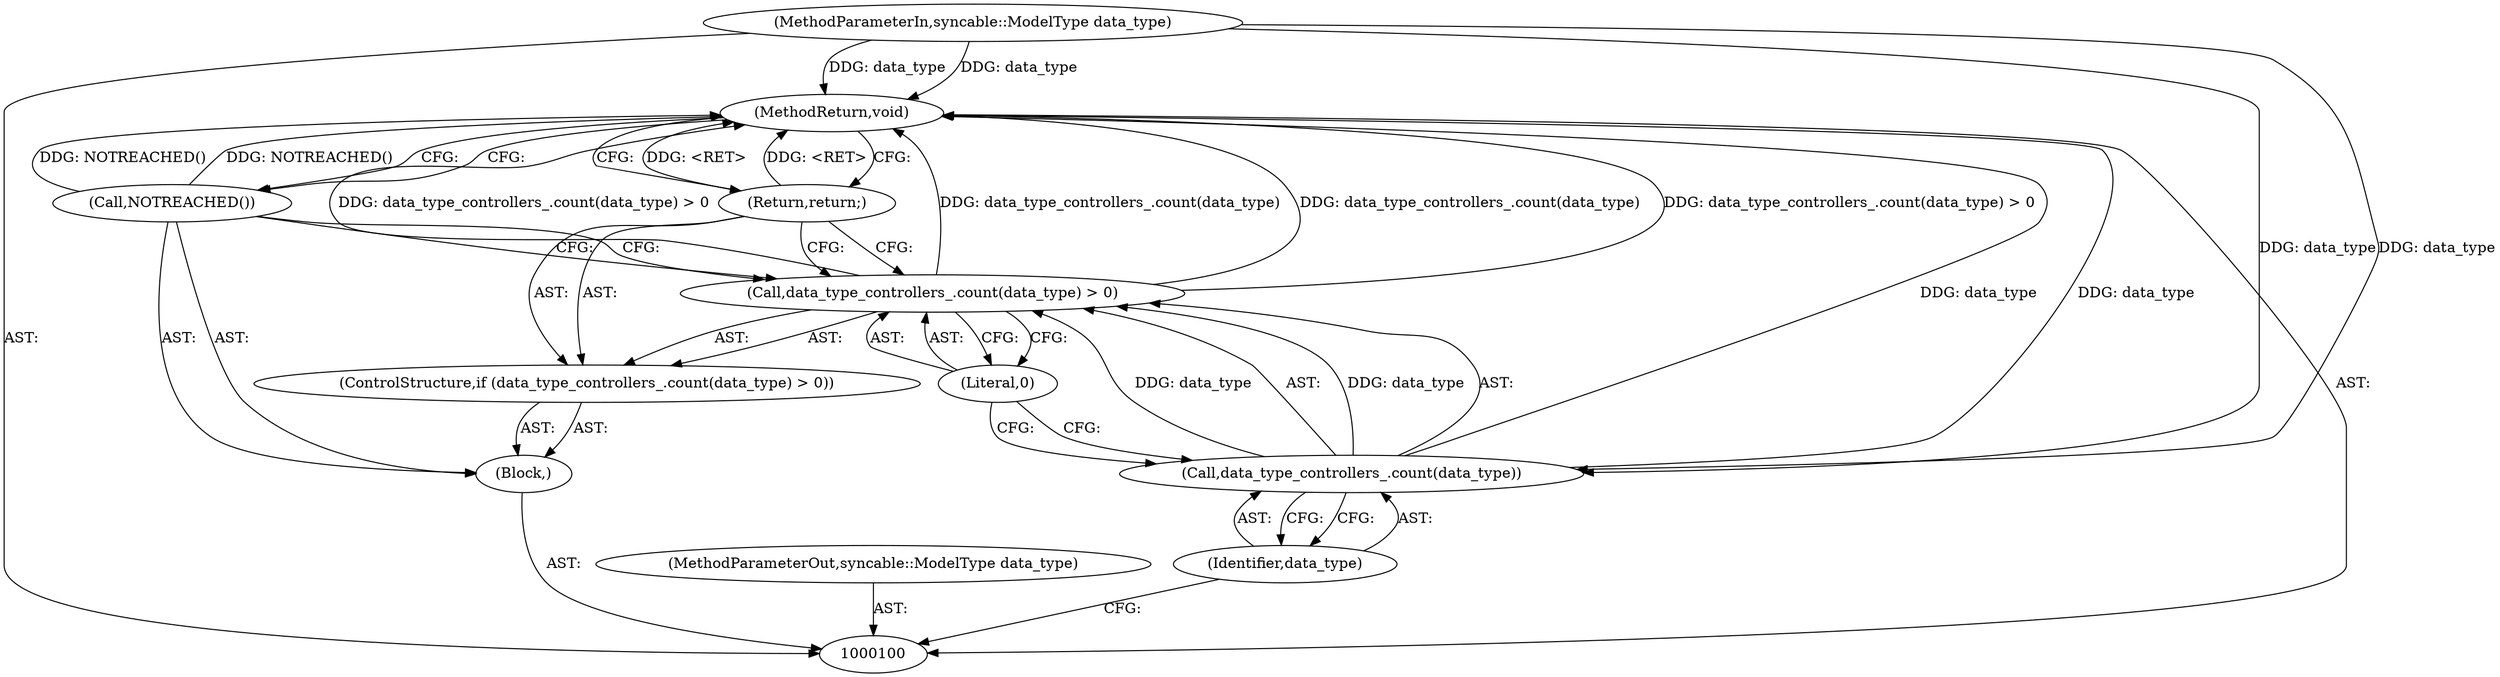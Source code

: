 digraph "0_Chrome_fcd3a7a671ecf2d5f46ea34787d27507a914d2f5_2" {
"1000110" [label="(MethodReturn,void)"];
"1000101" [label="(MethodParameterIn,syncable::ModelType data_type)"];
"1000127" [label="(MethodParameterOut,syncable::ModelType data_type)"];
"1000102" [label="(Block,)"];
"1000103" [label="(ControlStructure,if (data_type_controllers_.count(data_type) > 0))"];
"1000106" [label="(Identifier,data_type)"];
"1000107" [label="(Literal,0)"];
"1000104" [label="(Call,data_type_controllers_.count(data_type) > 0)"];
"1000105" [label="(Call,data_type_controllers_.count(data_type))"];
"1000108" [label="(Return,return;)"];
"1000109" [label="(Call,NOTREACHED())"];
"1000110" -> "1000100"  [label="AST: "];
"1000110" -> "1000108"  [label="CFG: "];
"1000110" -> "1000109"  [label="CFG: "];
"1000108" -> "1000110"  [label="DDG: <RET>"];
"1000104" -> "1000110"  [label="DDG: data_type_controllers_.count(data_type) > 0"];
"1000104" -> "1000110"  [label="DDG: data_type_controllers_.count(data_type)"];
"1000101" -> "1000110"  [label="DDG: data_type"];
"1000105" -> "1000110"  [label="DDG: data_type"];
"1000109" -> "1000110"  [label="DDG: NOTREACHED()"];
"1000101" -> "1000100"  [label="AST: "];
"1000101" -> "1000110"  [label="DDG: data_type"];
"1000101" -> "1000105"  [label="DDG: data_type"];
"1000127" -> "1000100"  [label="AST: "];
"1000102" -> "1000100"  [label="AST: "];
"1000103" -> "1000102"  [label="AST: "];
"1000109" -> "1000102"  [label="AST: "];
"1000103" -> "1000102"  [label="AST: "];
"1000104" -> "1000103"  [label="AST: "];
"1000108" -> "1000103"  [label="AST: "];
"1000106" -> "1000105"  [label="AST: "];
"1000106" -> "1000100"  [label="CFG: "];
"1000105" -> "1000106"  [label="CFG: "];
"1000107" -> "1000104"  [label="AST: "];
"1000107" -> "1000105"  [label="CFG: "];
"1000104" -> "1000107"  [label="CFG: "];
"1000104" -> "1000103"  [label="AST: "];
"1000104" -> "1000107"  [label="CFG: "];
"1000105" -> "1000104"  [label="AST: "];
"1000107" -> "1000104"  [label="AST: "];
"1000108" -> "1000104"  [label="CFG: "];
"1000109" -> "1000104"  [label="CFG: "];
"1000104" -> "1000110"  [label="DDG: data_type_controllers_.count(data_type) > 0"];
"1000104" -> "1000110"  [label="DDG: data_type_controllers_.count(data_type)"];
"1000105" -> "1000104"  [label="DDG: data_type"];
"1000105" -> "1000104"  [label="AST: "];
"1000105" -> "1000106"  [label="CFG: "];
"1000106" -> "1000105"  [label="AST: "];
"1000107" -> "1000105"  [label="CFG: "];
"1000105" -> "1000110"  [label="DDG: data_type"];
"1000105" -> "1000104"  [label="DDG: data_type"];
"1000101" -> "1000105"  [label="DDG: data_type"];
"1000108" -> "1000103"  [label="AST: "];
"1000108" -> "1000104"  [label="CFG: "];
"1000110" -> "1000108"  [label="CFG: "];
"1000108" -> "1000110"  [label="DDG: <RET>"];
"1000109" -> "1000102"  [label="AST: "];
"1000109" -> "1000104"  [label="CFG: "];
"1000110" -> "1000109"  [label="CFG: "];
"1000109" -> "1000110"  [label="DDG: NOTREACHED()"];
}

